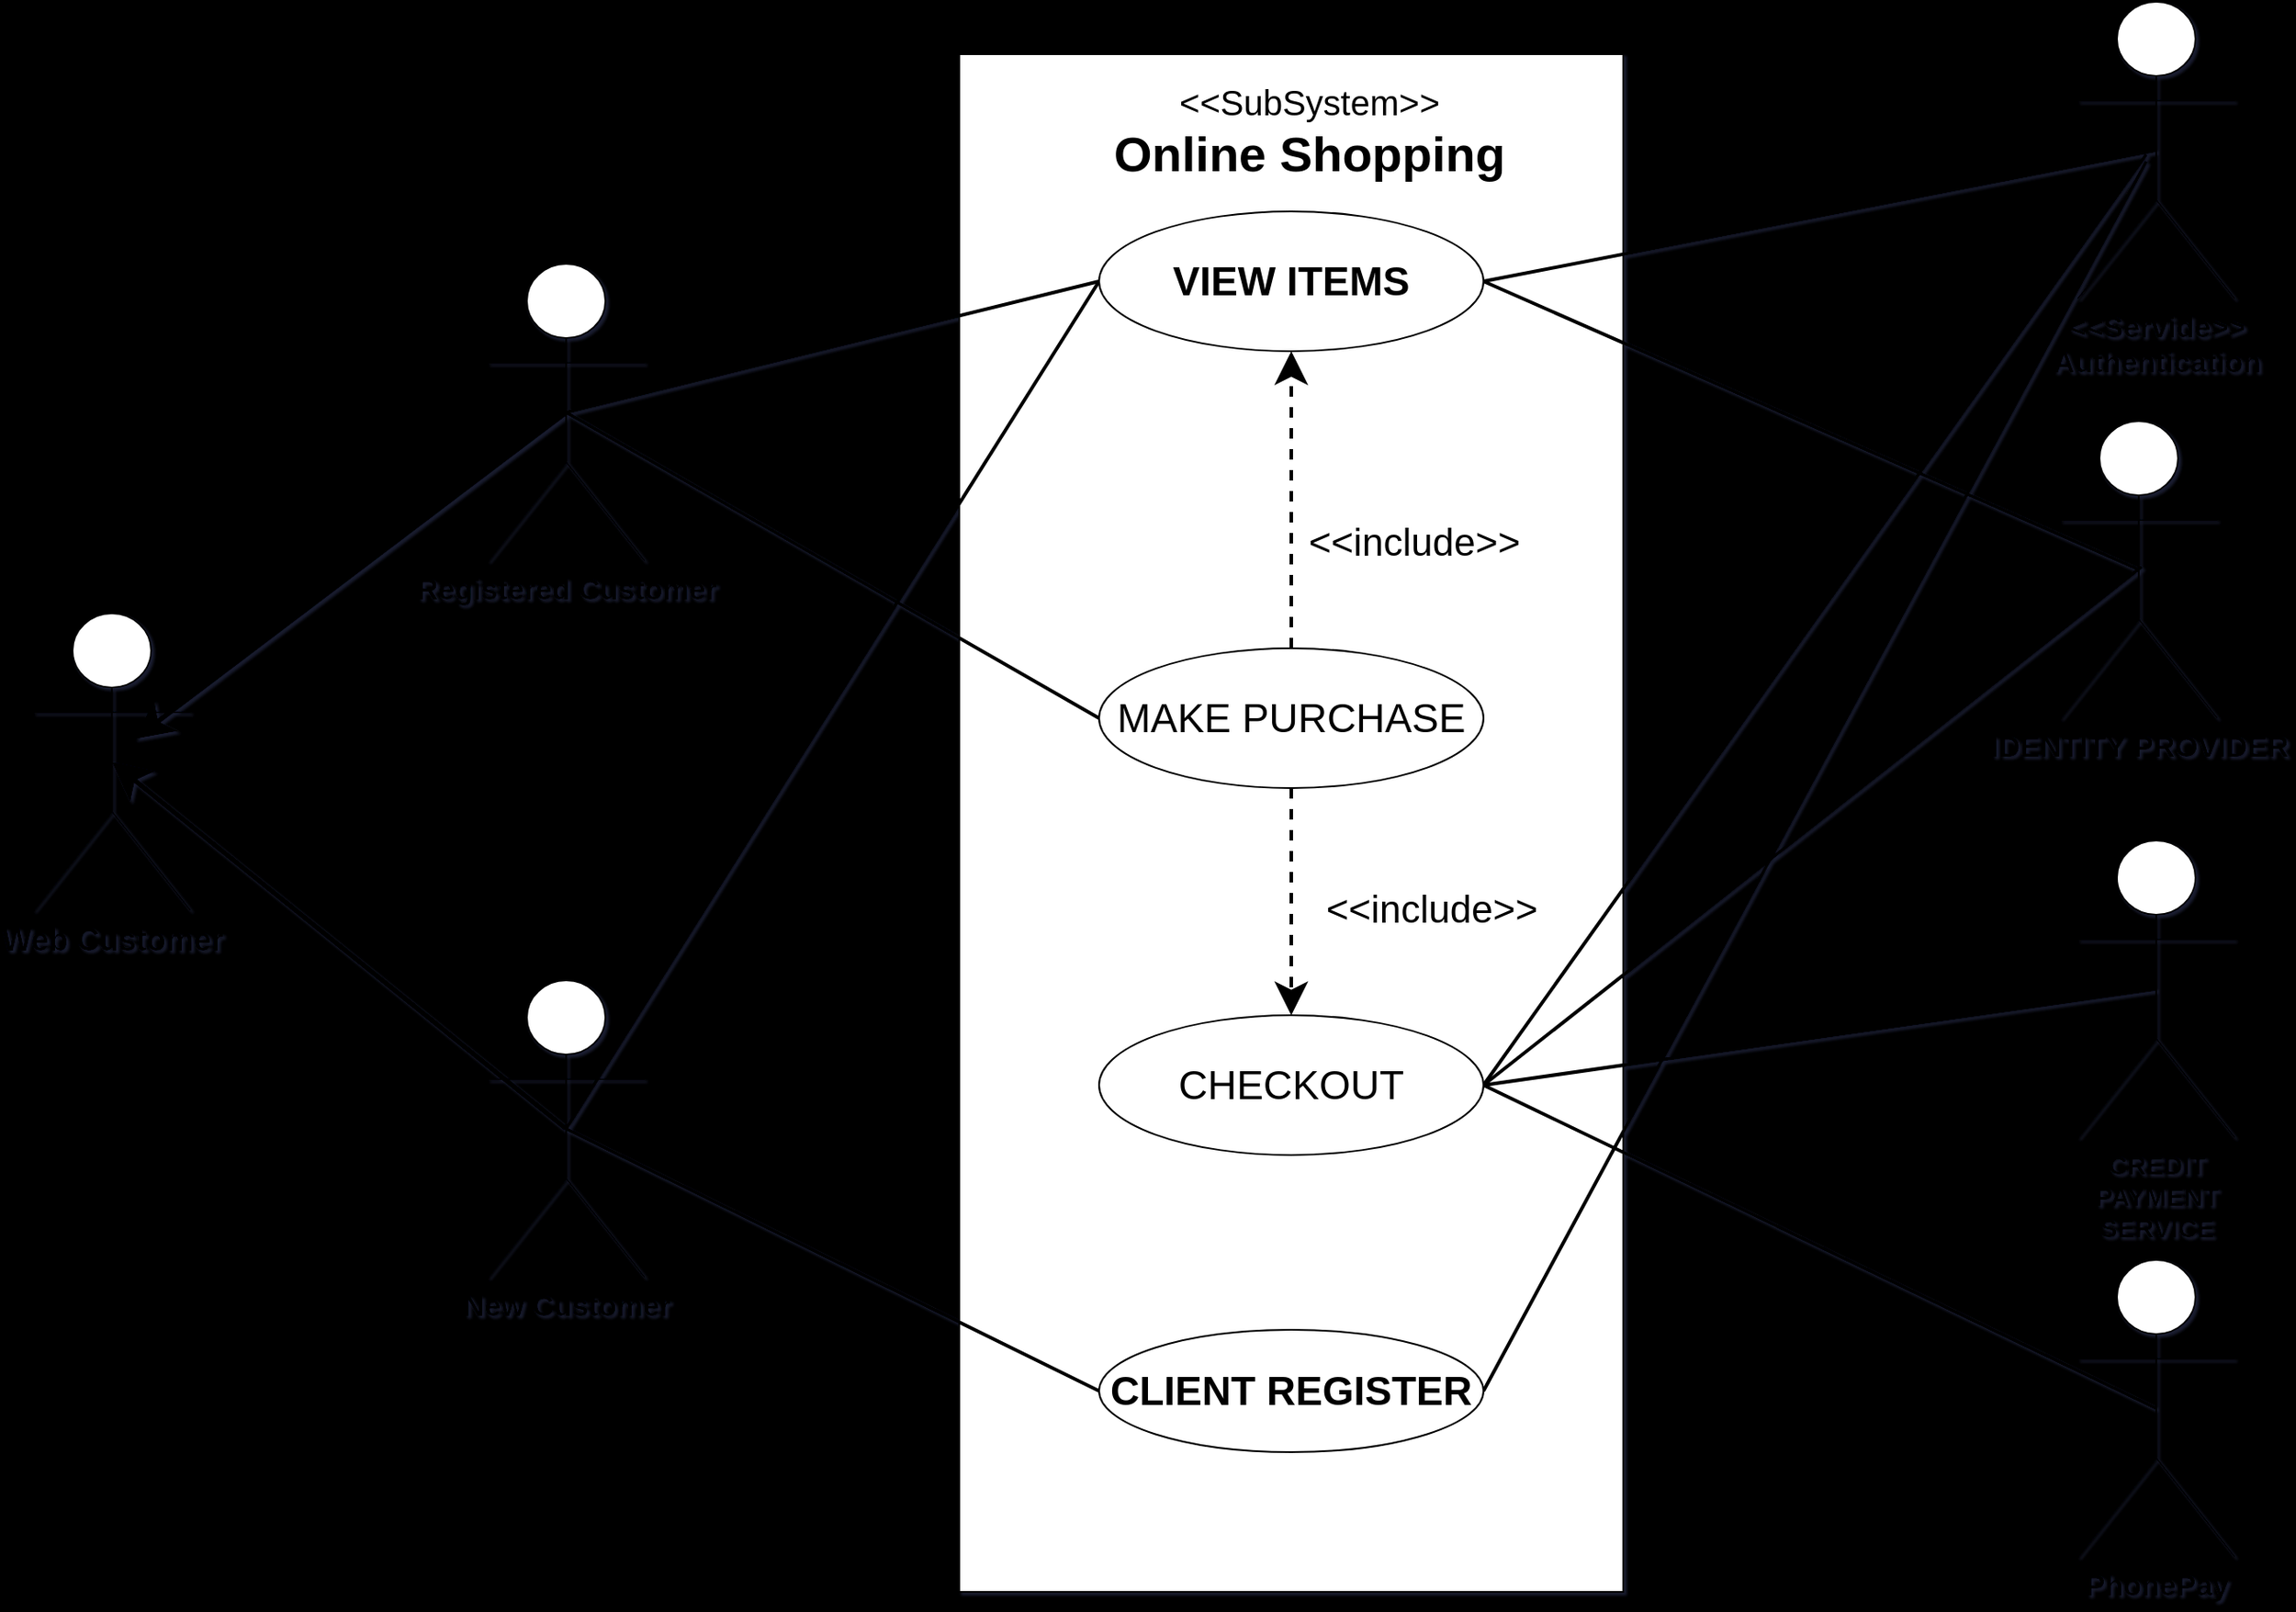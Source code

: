 <mxfile>
    <diagram id="7-sj88PAj3Eug0hEq1gA" name="Page-1">
        <mxGraphModel dx="2164" dy="1164" grid="0" gridSize="10" guides="1" tooltips="1" connect="1" arrows="1" fold="1" page="0" pageScale="1" pageWidth="850" pageHeight="1100" background="#000000" math="0" shadow="1">
            <root>
                <mxCell id="0"/>
                <mxCell id="1" parent="0"/>
                <mxCell id="4" value="" style="rounded=0;whiteSpace=wrap;html=1;" vertex="1" parent="1">
                    <mxGeometry x="370" y="120" width="380" height="880" as="geometry"/>
                </mxCell>
                <mxCell id="21" style="edgeStyle=none;jumpSize=13;html=1;exitX=0;exitY=0.5;exitDx=0;exitDy=0;entryX=0.5;entryY=0.5;entryDx=0;entryDy=0;entryPerimeter=0;strokeWidth=2;endArrow=none;endFill=0;" edge="1" parent="1" source="5" target="14">
                    <mxGeometry relative="1" as="geometry"/>
                </mxCell>
                <mxCell id="24" style="edgeStyle=none;jumpSize=13;html=1;exitX=0;exitY=0.5;exitDx=0;exitDy=0;entryX=0.5;entryY=0.5;entryDx=0;entryDy=0;entryPerimeter=0;strokeWidth=2;endArrow=none;endFill=0;" edge="1" parent="1" source="5" target="15">
                    <mxGeometry relative="1" as="geometry"/>
                </mxCell>
                <mxCell id="26" style="edgeStyle=none;jumpSize=13;html=1;exitX=1;exitY=0.5;exitDx=0;exitDy=0;entryX=0.5;entryY=0.5;entryDx=0;entryDy=0;entryPerimeter=0;strokeWidth=2;endArrow=none;endFill=0;" edge="1" parent="1" source="5" target="10">
                    <mxGeometry relative="1" as="geometry"/>
                </mxCell>
                <mxCell id="29" style="edgeStyle=none;jumpSize=13;html=1;exitX=1;exitY=0.5;exitDx=0;exitDy=0;entryX=0.5;entryY=0.5;entryDx=0;entryDy=0;entryPerimeter=0;strokeWidth=2;endArrow=none;endFill=0;" edge="1" parent="1" source="5" target="9">
                    <mxGeometry relative="1" as="geometry"/>
                </mxCell>
                <mxCell id="5" value="&lt;font size=&quot;1&quot; style=&quot;&quot;&gt;&lt;b style=&quot;font-size: 23px;&quot;&gt;VIEW ITEMS&lt;/b&gt;&lt;/font&gt;" style="ellipse;whiteSpace=wrap;html=1;" vertex="1" parent="1">
                    <mxGeometry x="450" y="210" width="220" height="80" as="geometry"/>
                </mxCell>
                <mxCell id="19" style="edgeStyle=none;jumpSize=13;html=1;exitX=0.5;exitY=0;exitDx=0;exitDy=0;strokeWidth=2;endSize=13;entryX=0.5;entryY=1;entryDx=0;entryDy=0;dashed=1;" edge="1" parent="1" source="6" target="5">
                    <mxGeometry relative="1" as="geometry">
                        <mxPoint x="565" y="244" as="targetPoint"/>
                    </mxGeometry>
                </mxCell>
                <mxCell id="20" style="edgeStyle=none;jumpSize=13;html=1;exitX=0.5;exitY=1;exitDx=0;exitDy=0;entryX=0.5;entryY=0;entryDx=0;entryDy=0;strokeWidth=2;endSize=13;dashed=1;" edge="1" parent="1" source="6" target="7">
                    <mxGeometry relative="1" as="geometry"/>
                </mxCell>
                <mxCell id="23" style="edgeStyle=none;jumpSize=13;html=1;exitX=0;exitY=0.5;exitDx=0;exitDy=0;entryX=0.5;entryY=0.5;entryDx=0;entryDy=0;entryPerimeter=0;strokeWidth=2;endArrow=none;endFill=0;" edge="1" parent="1" source="6" target="14">
                    <mxGeometry relative="1" as="geometry"/>
                </mxCell>
                <mxCell id="6" value="&lt;font style=&quot;font-size: 23px;&quot;&gt;MAKE PURCHASE&lt;/font&gt;" style="ellipse;whiteSpace=wrap;html=1;" vertex="1" parent="1">
                    <mxGeometry x="450" y="460" width="220" height="80" as="geometry"/>
                </mxCell>
                <mxCell id="27" style="edgeStyle=none;jumpSize=13;html=1;exitX=1;exitY=0.5;exitDx=0;exitDy=0;strokeWidth=2;endArrow=none;endFill=0;" edge="1" parent="1" source="7">
                    <mxGeometry relative="1" as="geometry">
                        <mxPoint x="1046.667" y="413.333" as="targetPoint"/>
                    </mxGeometry>
                </mxCell>
                <mxCell id="28" style="edgeStyle=none;jumpSize=13;html=1;exitX=1;exitY=0.5;exitDx=0;exitDy=0;entryX=0.5;entryY=0.5;entryDx=0;entryDy=0;entryPerimeter=0;strokeWidth=2;endArrow=none;endFill=0;" edge="1" parent="1" source="7" target="12">
                    <mxGeometry relative="1" as="geometry"/>
                </mxCell>
                <mxCell id="30" style="edgeStyle=none;jumpSize=13;html=1;exitX=1;exitY=0.5;exitDx=0;exitDy=0;strokeWidth=2;endArrow=none;endFill=0;" edge="1" parent="1" source="7">
                    <mxGeometry relative="1" as="geometry">
                        <mxPoint x="1049.333" y="177.333" as="targetPoint"/>
                    </mxGeometry>
                </mxCell>
                <mxCell id="32" style="edgeStyle=none;jumpSize=13;html=1;exitX=1;exitY=0.5;exitDx=0;exitDy=0;entryX=0.5;entryY=0.5;entryDx=0;entryDy=0;entryPerimeter=0;strokeWidth=2;endArrow=none;endFill=0;" edge="1" parent="1" source="7" target="11">
                    <mxGeometry relative="1" as="geometry"/>
                </mxCell>
                <mxCell id="7" value="&lt;font style=&quot;font-size: 23px;&quot;&gt;CHECKOUT&lt;/font&gt;" style="ellipse;whiteSpace=wrap;html=1;" vertex="1" parent="1">
                    <mxGeometry x="450" y="670" width="220" height="80" as="geometry"/>
                </mxCell>
                <mxCell id="25" style="edgeStyle=none;jumpSize=13;html=1;exitX=0;exitY=0.5;exitDx=0;exitDy=0;strokeWidth=2;endArrow=none;endFill=0;entryX=0.5;entryY=0.5;entryDx=0;entryDy=0;entryPerimeter=0;" edge="1" parent="1" source="8" target="15">
                    <mxGeometry relative="1" as="geometry"/>
                </mxCell>
                <mxCell id="31" style="edgeStyle=none;jumpSize=13;html=1;exitX=1;exitY=0.5;exitDx=0;exitDy=0;strokeWidth=2;endArrow=none;endFill=0;" edge="1" parent="1" source="8">
                    <mxGeometry relative="1" as="geometry">
                        <mxPoint x="1049.333" y="181.333" as="targetPoint"/>
                    </mxGeometry>
                </mxCell>
                <mxCell id="8" value="&lt;b&gt;&lt;font style=&quot;font-size: 23px;&quot;&gt;CLIENT REGISTER&lt;/font&gt;&lt;/b&gt;" style="ellipse;whiteSpace=wrap;html=1;" vertex="1" parent="1">
                    <mxGeometry x="450" y="850" width="220" height="70" as="geometry"/>
                </mxCell>
                <mxCell id="9" value="&lt;b style=&quot;font-size: 17px;&quot;&gt;&amp;lt;&amp;lt;Servide&amp;gt;&amp;gt;&lt;br&gt;Authentication&lt;/b&gt;" style="shape=umlActor;verticalLabelPosition=bottom;verticalAlign=top;html=1;" vertex="1" parent="1">
                    <mxGeometry x="1010" y="90" width="90" height="170" as="geometry"/>
                </mxCell>
                <mxCell id="10" value="&lt;b&gt;&lt;font style=&quot;font-size: 17px;&quot;&gt;IDENTITY PROVIDER&lt;/font&gt;&lt;/b&gt;" style="shape=umlActor;verticalLabelPosition=bottom;verticalAlign=top;html=1;" vertex="1" parent="1">
                    <mxGeometry x="1000" y="330" width="90" height="170" as="geometry"/>
                </mxCell>
                <mxCell id="11" value="&lt;b style=&quot;font-size: 15px;&quot;&gt;CREDIT&lt;br&gt;PAYMENT&lt;br&gt;SERVICE&lt;/b&gt;" style="shape=umlActor;verticalLabelPosition=bottom;verticalAlign=top;html=1;" vertex="1" parent="1">
                    <mxGeometry x="1010" y="570" width="90" height="170" as="geometry"/>
                </mxCell>
                <mxCell id="12" value="&lt;b&gt;&lt;font style=&quot;font-size: 17px;&quot;&gt;PhonePay&lt;/font&gt;&lt;/b&gt;" style="shape=umlActor;verticalLabelPosition=bottom;verticalAlign=top;html=1;" vertex="1" parent="1">
                    <mxGeometry x="1010" y="810" width="90" height="170" as="geometry"/>
                </mxCell>
                <mxCell id="13" value="&lt;b&gt;&lt;font style=&quot;font-size: 18px;&quot;&gt;Web Customer&lt;/font&gt;&lt;/b&gt;" style="shape=umlActor;verticalLabelPosition=bottom;verticalAlign=top;html=1;" vertex="1" parent="1">
                    <mxGeometry x="-160" y="440" width="90" height="170" as="geometry"/>
                </mxCell>
                <mxCell id="17" style="edgeStyle=none;html=1;exitX=0.5;exitY=0.5;exitDx=0;exitDy=0;exitPerimeter=0;endSize=13;strokeWidth=3;" edge="1" parent="1" source="14">
                    <mxGeometry relative="1" as="geometry">
                        <mxPoint x="-102" y="512" as="targetPoint"/>
                    </mxGeometry>
                </mxCell>
                <mxCell id="14" value="&lt;b&gt;&lt;font style=&quot;font-size: 17px;&quot;&gt;Registered Customer&lt;/font&gt;&lt;/b&gt;" style="shape=umlActor;verticalLabelPosition=bottom;verticalAlign=top;html=1;" vertex="1" parent="1">
                    <mxGeometry x="100" y="240" width="90" height="170" as="geometry"/>
                </mxCell>
                <mxCell id="16" style="edgeStyle=none;html=1;exitX=0.5;exitY=0.5;exitDx=0;exitDy=0;exitPerimeter=0;entryX=0.5;entryY=0.5;entryDx=0;entryDy=0;entryPerimeter=0;endSize=13;strokeWidth=3;" edge="1" parent="1" source="15" target="13">
                    <mxGeometry relative="1" as="geometry"/>
                </mxCell>
                <mxCell id="15" value="&lt;b&gt;&lt;font style=&quot;font-size: 17px;&quot;&gt;New Customer&lt;/font&gt;&lt;/b&gt;" style="shape=umlActor;verticalLabelPosition=bottom;verticalAlign=top;html=1;" vertex="1" parent="1">
                    <mxGeometry x="100" y="650" width="90" height="170" as="geometry"/>
                </mxCell>
                <mxCell id="33" value="&lt;font style=&quot;font-size: 22px;&quot;&gt;&amp;lt;&amp;lt;include&amp;gt;&amp;gt;&lt;/font&gt;" style="text;html=1;align=center;verticalAlign=middle;resizable=0;points=[];autosize=1;strokeColor=none;fillColor=none;" vertex="1" parent="1">
                    <mxGeometry x="560" y="380" width="140" height="40" as="geometry"/>
                </mxCell>
                <mxCell id="34" value="&lt;font style=&quot;font-size: 22px;&quot;&gt;&amp;lt;&amp;lt;include&amp;gt;&amp;gt;&lt;/font&gt;" style="text;html=1;align=center;verticalAlign=middle;resizable=0;points=[];autosize=1;strokeColor=none;fillColor=none;" vertex="1" parent="1">
                    <mxGeometry x="570" y="590" width="140" height="40" as="geometry"/>
                </mxCell>
                <mxCell id="36" value="&lt;font style=&quot;font-size: 20px;&quot;&gt;&amp;lt;&amp;lt;SubSystem&amp;gt;&amp;gt;&lt;br&gt;&lt;/font&gt;&lt;b&gt;&lt;font style=&quot;font-size: 28px;&quot;&gt;Online Shopping&lt;/font&gt;&lt;/b&gt;" style="text;html=1;align=center;verticalAlign=middle;resizable=0;points=[];autosize=1;strokeColor=none;fillColor=none;fontSize=18;" vertex="1" parent="1">
                    <mxGeometry x="450" y="130" width="240" height="70" as="geometry"/>
                </mxCell>
            </root>
        </mxGraphModel>
    </diagram>
</mxfile>